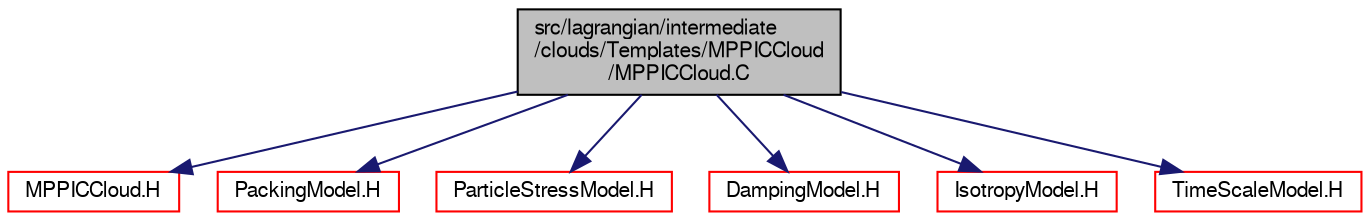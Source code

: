 digraph "src/lagrangian/intermediate/clouds/Templates/MPPICCloud/MPPICCloud.C"
{
  bgcolor="transparent";
  edge [fontname="FreeSans",fontsize="10",labelfontname="FreeSans",labelfontsize="10"];
  node [fontname="FreeSans",fontsize="10",shape=record];
  Node0 [label="src/lagrangian/intermediate\l/clouds/Templates/MPPICCloud\l/MPPICCloud.C",height=0.2,width=0.4,color="black", fillcolor="grey75", style="filled", fontcolor="black"];
  Node0 -> Node1 [color="midnightblue",fontsize="10",style="solid",fontname="FreeSans"];
  Node1 [label="MPPICCloud.H",height=0.2,width=0.4,color="red",URL="$a05210.html"];
  Node0 -> Node360 [color="midnightblue",fontsize="10",style="solid",fontname="FreeSans"];
  Node360 [label="PackingModel.H",height=0.2,width=0.4,color="red",URL="$a06119.html"];
  Node0 -> Node363 [color="midnightblue",fontsize="10",style="solid",fontname="FreeSans"];
  Node363 [label="ParticleStressModel.H",height=0.2,width=0.4,color="red",URL="$a06137.html"];
  Node0 -> Node364 [color="midnightblue",fontsize="10",style="solid",fontname="FreeSans"];
  Node364 [label="DampingModel.H",height=0.2,width=0.4,color="red",URL="$a06065.html"];
  Node0 -> Node365 [color="midnightblue",fontsize="10",style="solid",fontname="FreeSans"];
  Node365 [label="IsotropyModel.H",height=0.2,width=0.4,color="red",URL="$a06083.html"];
  Node0 -> Node366 [color="midnightblue",fontsize="10",style="solid",fontname="FreeSans"];
  Node366 [label="TimeScaleModel.H",height=0.2,width=0.4,color="red",URL="$a06161.html"];
}
